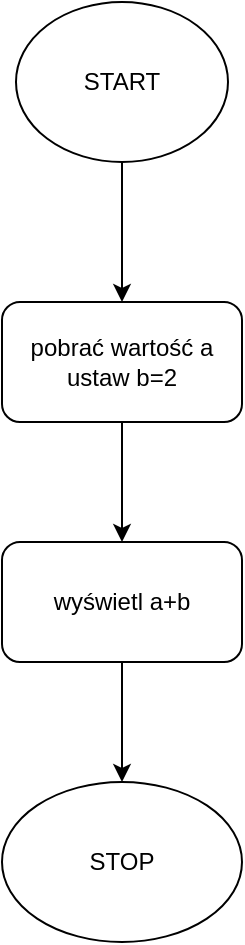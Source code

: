 <mxfile version="20.8.20" type="github">
  <diagram id="C5RBs43oDa-KdzZeNtuy" name="Page-1">
    <mxGraphModel dx="1687" dy="920" grid="1" gridSize="10" guides="1" tooltips="1" connect="1" arrows="1" fold="1" page="1" pageScale="1" pageWidth="827" pageHeight="1169" math="0" shadow="0">
      <root>
        <mxCell id="WIyWlLk6GJQsqaUBKTNV-0" />
        <mxCell id="WIyWlLk6GJQsqaUBKTNV-1" parent="WIyWlLk6GJQsqaUBKTNV-0" />
        <mxCell id="ZcvKQKHk8RBQZfHfIR_T-13" style="edgeStyle=orthogonalEdgeStyle;rounded=0;orthogonalLoop=1;jettySize=auto;html=1;entryX=0.5;entryY=0;entryDx=0;entryDy=0;" edge="1" parent="WIyWlLk6GJQsqaUBKTNV-1" source="ZcvKQKHk8RBQZfHfIR_T-0" target="ZcvKQKHk8RBQZfHfIR_T-3">
          <mxGeometry relative="1" as="geometry" />
        </mxCell>
        <mxCell id="ZcvKQKHk8RBQZfHfIR_T-0" value="START" style="ellipse;whiteSpace=wrap;html=1;" vertex="1" parent="WIyWlLk6GJQsqaUBKTNV-1">
          <mxGeometry x="301" y="20" width="106" height="80" as="geometry" />
        </mxCell>
        <mxCell id="ZcvKQKHk8RBQZfHfIR_T-11" style="edgeStyle=orthogonalEdgeStyle;rounded=0;orthogonalLoop=1;jettySize=auto;html=1;entryX=0.5;entryY=0;entryDx=0;entryDy=0;" edge="1" parent="WIyWlLk6GJQsqaUBKTNV-1" source="ZcvKQKHk8RBQZfHfIR_T-3" target="ZcvKQKHk8RBQZfHfIR_T-4">
          <mxGeometry relative="1" as="geometry" />
        </mxCell>
        <mxCell id="ZcvKQKHk8RBQZfHfIR_T-3" value="&lt;div&gt;pobrać wartość a&lt;/div&gt;&lt;div&gt;ustaw b=2&lt;br&gt;&lt;/div&gt;" style="rounded=1;whiteSpace=wrap;html=1;" vertex="1" parent="WIyWlLk6GJQsqaUBKTNV-1">
          <mxGeometry x="294" y="170" width="120" height="60" as="geometry" />
        </mxCell>
        <mxCell id="ZcvKQKHk8RBQZfHfIR_T-10" style="edgeStyle=orthogonalEdgeStyle;rounded=0;orthogonalLoop=1;jettySize=auto;html=1;entryX=0.5;entryY=0;entryDx=0;entryDy=0;" edge="1" parent="WIyWlLk6GJQsqaUBKTNV-1" source="ZcvKQKHk8RBQZfHfIR_T-4" target="ZcvKQKHk8RBQZfHfIR_T-5">
          <mxGeometry relative="1" as="geometry" />
        </mxCell>
        <mxCell id="ZcvKQKHk8RBQZfHfIR_T-4" value="wyświetl a+b" style="rounded=1;whiteSpace=wrap;html=1;" vertex="1" parent="WIyWlLk6GJQsqaUBKTNV-1">
          <mxGeometry x="294" y="290" width="120" height="60" as="geometry" />
        </mxCell>
        <mxCell id="ZcvKQKHk8RBQZfHfIR_T-5" value="STOP" style="ellipse;whiteSpace=wrap;html=1;" vertex="1" parent="WIyWlLk6GJQsqaUBKTNV-1">
          <mxGeometry x="294" y="410" width="120" height="80" as="geometry" />
        </mxCell>
      </root>
    </mxGraphModel>
  </diagram>
</mxfile>
